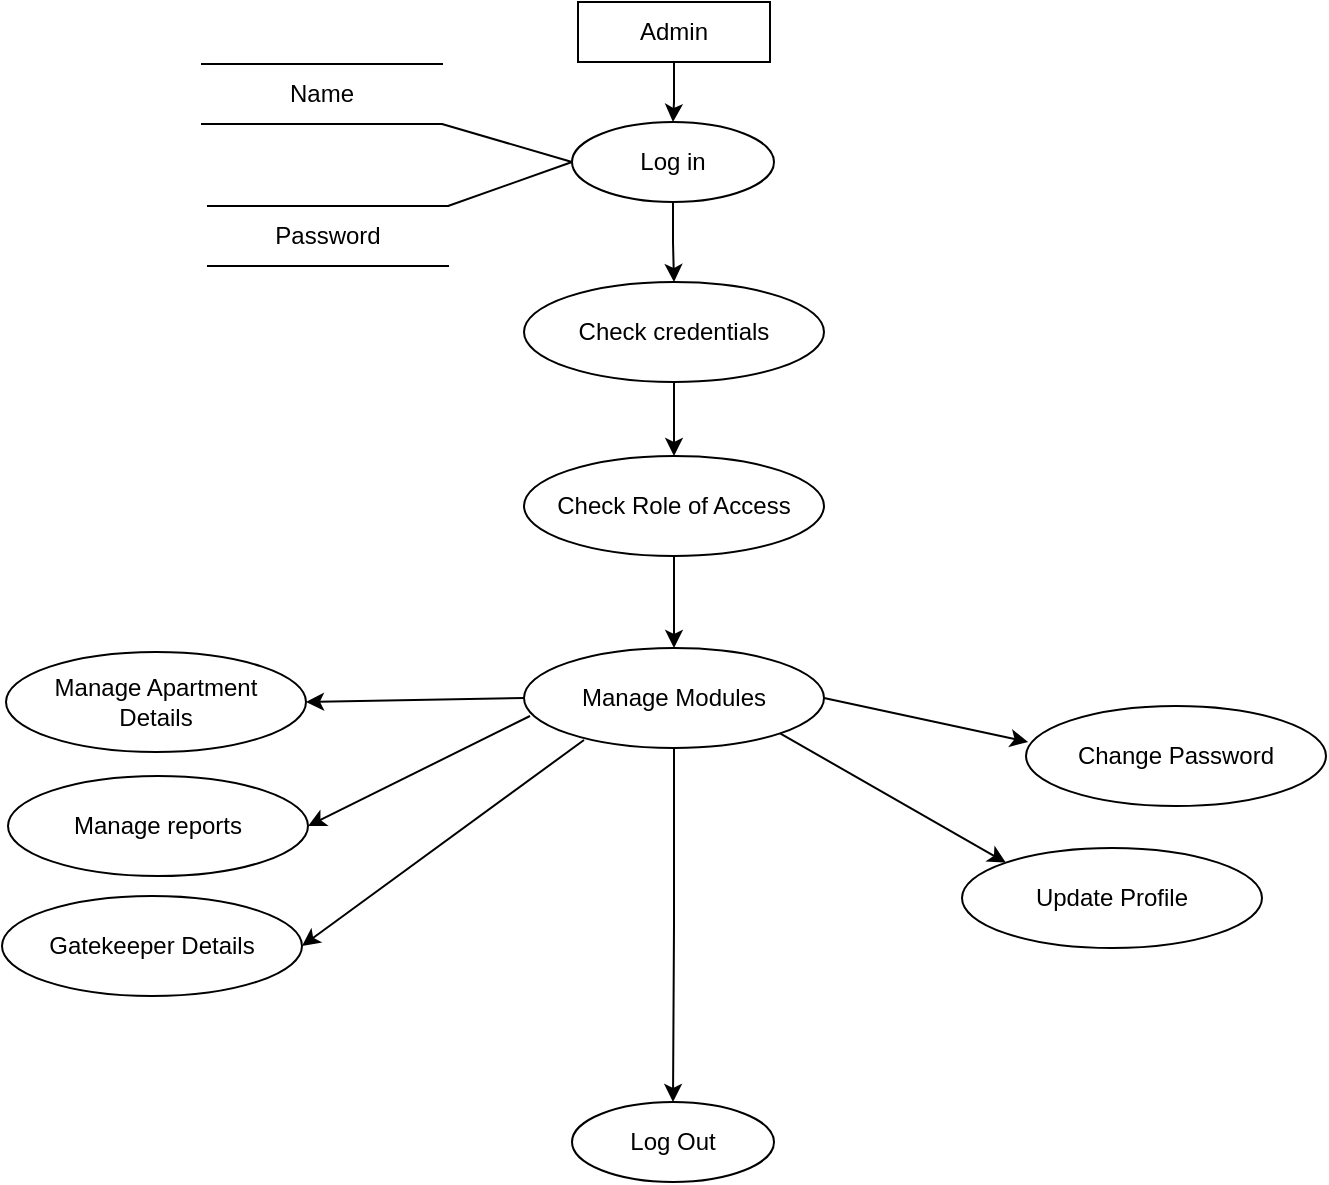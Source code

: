 <mxfile version="21.0.2" type="device"><diagram id="5tCcnXGvh1NmRWoLC2Fb" name="Page-1"><mxGraphModel dx="1434" dy="746" grid="1" gridSize="10" guides="1" tooltips="1" connect="1" arrows="1" fold="1" page="1" pageScale="1" pageWidth="827" pageHeight="1169" math="0" shadow="0"><root><mxCell id="0"/><mxCell id="1" parent="0"/><mxCell id="gz_TfdrTr9awjN9BJEwW-21" value="" style="edgeStyle=orthogonalEdgeStyle;rounded=0;orthogonalLoop=1;jettySize=auto;html=1;" edge="1" parent="1" source="gz_TfdrTr9awjN9BJEwW-1" target="gz_TfdrTr9awjN9BJEwW-20"><mxGeometry relative="1" as="geometry"/></mxCell><mxCell id="gz_TfdrTr9awjN9BJEwW-1" value="Admin" style="rounded=0;whiteSpace=wrap;html=1;" vertex="1" parent="1"><mxGeometry x="366" y="50" width="96" height="30" as="geometry"/></mxCell><mxCell id="gz_TfdrTr9awjN9BJEwW-5" value="Name" style="shape=partialRectangle;whiteSpace=wrap;html=1;left=0;right=0;fillColor=none;" vertex="1" parent="1"><mxGeometry x="178" y="81" width="120" height="30" as="geometry"/></mxCell><mxCell id="gz_TfdrTr9awjN9BJEwW-6" value="Password" style="shape=partialRectangle;whiteSpace=wrap;html=1;left=0;right=0;fillColor=none;" vertex="1" parent="1"><mxGeometry x="181" y="152" width="120" height="30" as="geometry"/></mxCell><mxCell id="gz_TfdrTr9awjN9BJEwW-10" value="Manage Apartment&lt;br&gt;Details" style="ellipse;whiteSpace=wrap;html=1;" vertex="1" parent="1"><mxGeometry x="80" y="375" width="150" height="50" as="geometry"/></mxCell><mxCell id="gz_TfdrTr9awjN9BJEwW-11" value="Manage reports" style="ellipse;whiteSpace=wrap;html=1;" vertex="1" parent="1"><mxGeometry x="81" y="437" width="150" height="50" as="geometry"/></mxCell><mxCell id="gz_TfdrTr9awjN9BJEwW-12" value="Gatekeeper Details" style="ellipse;whiteSpace=wrap;html=1;" vertex="1" parent="1"><mxGeometry x="78" y="497" width="150" height="50" as="geometry"/></mxCell><mxCell id="gz_TfdrTr9awjN9BJEwW-13" value="Change Password" style="ellipse;whiteSpace=wrap;html=1;" vertex="1" parent="1"><mxGeometry x="590" y="402" width="150" height="50" as="geometry"/></mxCell><mxCell id="gz_TfdrTr9awjN9BJEwW-14" value="Update Profile" style="ellipse;whiteSpace=wrap;html=1;" vertex="1" parent="1"><mxGeometry x="558" y="473" width="150" height="50" as="geometry"/></mxCell><mxCell id="gz_TfdrTr9awjN9BJEwW-37" style="edgeStyle=orthogonalEdgeStyle;rounded=0;orthogonalLoop=1;jettySize=auto;html=1;entryX=0.5;entryY=0;entryDx=0;entryDy=0;" edge="1" parent="1" source="gz_TfdrTr9awjN9BJEwW-18" target="gz_TfdrTr9awjN9BJEwW-36"><mxGeometry relative="1" as="geometry"/></mxCell><mxCell id="gz_TfdrTr9awjN9BJEwW-18" value="Manage Modules" style="ellipse;whiteSpace=wrap;html=1;" vertex="1" parent="1"><mxGeometry x="339" y="373" width="150" height="50" as="geometry"/></mxCell><mxCell id="gz_TfdrTr9awjN9BJEwW-32" value="" style="edgeStyle=orthogonalEdgeStyle;rounded=0;orthogonalLoop=1;jettySize=auto;html=1;" edge="1" parent="1" source="gz_TfdrTr9awjN9BJEwW-19" target="gz_TfdrTr9awjN9BJEwW-31"><mxGeometry relative="1" as="geometry"/></mxCell><mxCell id="gz_TfdrTr9awjN9BJEwW-19" value="Check&amp;nbsp;credentials" style="ellipse;whiteSpace=wrap;html=1;" vertex="1" parent="1"><mxGeometry x="339" y="190" width="150" height="50" as="geometry"/></mxCell><mxCell id="gz_TfdrTr9awjN9BJEwW-22" value="" style="edgeStyle=orthogonalEdgeStyle;rounded=0;orthogonalLoop=1;jettySize=auto;html=1;" edge="1" parent="1" source="gz_TfdrTr9awjN9BJEwW-20" target="gz_TfdrTr9awjN9BJEwW-19"><mxGeometry relative="1" as="geometry"/></mxCell><mxCell id="gz_TfdrTr9awjN9BJEwW-20" value="Log in" style="ellipse;whiteSpace=wrap;html=1;" vertex="1" parent="1"><mxGeometry x="363" y="110" width="101" height="40" as="geometry"/></mxCell><mxCell id="gz_TfdrTr9awjN9BJEwW-25" value="" style="endArrow=classic;html=1;rounded=0;exitX=0;exitY=0.5;exitDx=0;exitDy=0;entryX=1;entryY=0.5;entryDx=0;entryDy=0;" edge="1" parent="1" source="gz_TfdrTr9awjN9BJEwW-18" target="gz_TfdrTr9awjN9BJEwW-10"><mxGeometry width="50" height="50" relative="1" as="geometry"><mxPoint x="260" y="483" as="sourcePoint"/><mxPoint x="310" y="433" as="targetPoint"/></mxGeometry></mxCell><mxCell id="gz_TfdrTr9awjN9BJEwW-26" value="" style="endArrow=classic;html=1;rounded=0;exitX=0.02;exitY=0.68;exitDx=0;exitDy=0;entryX=1;entryY=0.5;entryDx=0;entryDy=0;exitPerimeter=0;" edge="1" parent="1" source="gz_TfdrTr9awjN9BJEwW-18" target="gz_TfdrTr9awjN9BJEwW-11"><mxGeometry width="50" height="50" relative="1" as="geometry"><mxPoint x="360.967" y="366.678" as="sourcePoint"/><mxPoint x="240" y="424" as="targetPoint"/></mxGeometry></mxCell><mxCell id="gz_TfdrTr9awjN9BJEwW-27" value="" style="endArrow=classic;html=1;rounded=0;exitX=0.2;exitY=0.92;exitDx=0;exitDy=0;entryX=1;entryY=0.5;entryDx=0;entryDy=0;exitPerimeter=0;" edge="1" parent="1" source="gz_TfdrTr9awjN9BJEwW-18" target="gz_TfdrTr9awjN9BJEwW-12"><mxGeometry width="50" height="50" relative="1" as="geometry"><mxPoint x="360.967" y="366.678" as="sourcePoint"/><mxPoint x="250" y="420" as="targetPoint"/></mxGeometry></mxCell><mxCell id="gz_TfdrTr9awjN9BJEwW-28" value="" style="endArrow=classic;html=1;rounded=0;entryX=0;entryY=0;entryDx=0;entryDy=0;exitX=1;exitY=1;exitDx=0;exitDy=0;" edge="1" parent="1" source="gz_TfdrTr9awjN9BJEwW-18" target="gz_TfdrTr9awjN9BJEwW-14"><mxGeometry width="50" height="50" relative="1" as="geometry"><mxPoint x="490" y="400" as="sourcePoint"/><mxPoint x="260" y="430" as="targetPoint"/></mxGeometry></mxCell><mxCell id="gz_TfdrTr9awjN9BJEwW-29" value="" style="endArrow=classic;html=1;rounded=0;exitX=1;exitY=0.5;exitDx=0;exitDy=0;entryX=0.007;entryY=0.36;entryDx=0;entryDy=0;entryPerimeter=0;" edge="1" parent="1" source="gz_TfdrTr9awjN9BJEwW-18" target="gz_TfdrTr9awjN9BJEwW-13"><mxGeometry width="50" height="50" relative="1" as="geometry"><mxPoint x="477" y="456" as="sourcePoint"/><mxPoint x="572" y="570" as="targetPoint"/></mxGeometry></mxCell><mxCell id="gz_TfdrTr9awjN9BJEwW-33" value="" style="edgeStyle=orthogonalEdgeStyle;rounded=0;orthogonalLoop=1;jettySize=auto;html=1;" edge="1" parent="1" source="gz_TfdrTr9awjN9BJEwW-31" target="gz_TfdrTr9awjN9BJEwW-18"><mxGeometry relative="1" as="geometry"/></mxCell><mxCell id="gz_TfdrTr9awjN9BJEwW-31" value="Check Role of Access" style="ellipse;whiteSpace=wrap;html=1;" vertex="1" parent="1"><mxGeometry x="339" y="277" width="150" height="50" as="geometry"/></mxCell><mxCell id="gz_TfdrTr9awjN9BJEwW-34" value="" style="endArrow=none;html=1;rounded=0;exitX=1;exitY=0;exitDx=0;exitDy=0;" edge="1" parent="1" source="gz_TfdrTr9awjN9BJEwW-6"><mxGeometry width="50" height="50" relative="1" as="geometry"><mxPoint x="313" y="180" as="sourcePoint"/><mxPoint x="363" y="130" as="targetPoint"/></mxGeometry></mxCell><mxCell id="gz_TfdrTr9awjN9BJEwW-35" value="" style="endArrow=none;html=1;rounded=0;exitX=1;exitY=1;exitDx=0;exitDy=0;entryX=0;entryY=0.5;entryDx=0;entryDy=0;" edge="1" parent="1" source="gz_TfdrTr9awjN9BJEwW-5" target="gz_TfdrTr9awjN9BJEwW-20"><mxGeometry width="50" height="50" relative="1" as="geometry"><mxPoint x="310" y="168" as="sourcePoint"/><mxPoint x="373" y="140" as="targetPoint"/></mxGeometry></mxCell><mxCell id="gz_TfdrTr9awjN9BJEwW-36" value="Log Out" style="ellipse;whiteSpace=wrap;html=1;" vertex="1" parent="1"><mxGeometry x="363" y="600" width="101" height="40" as="geometry"/></mxCell></root></mxGraphModel></diagram></mxfile>
